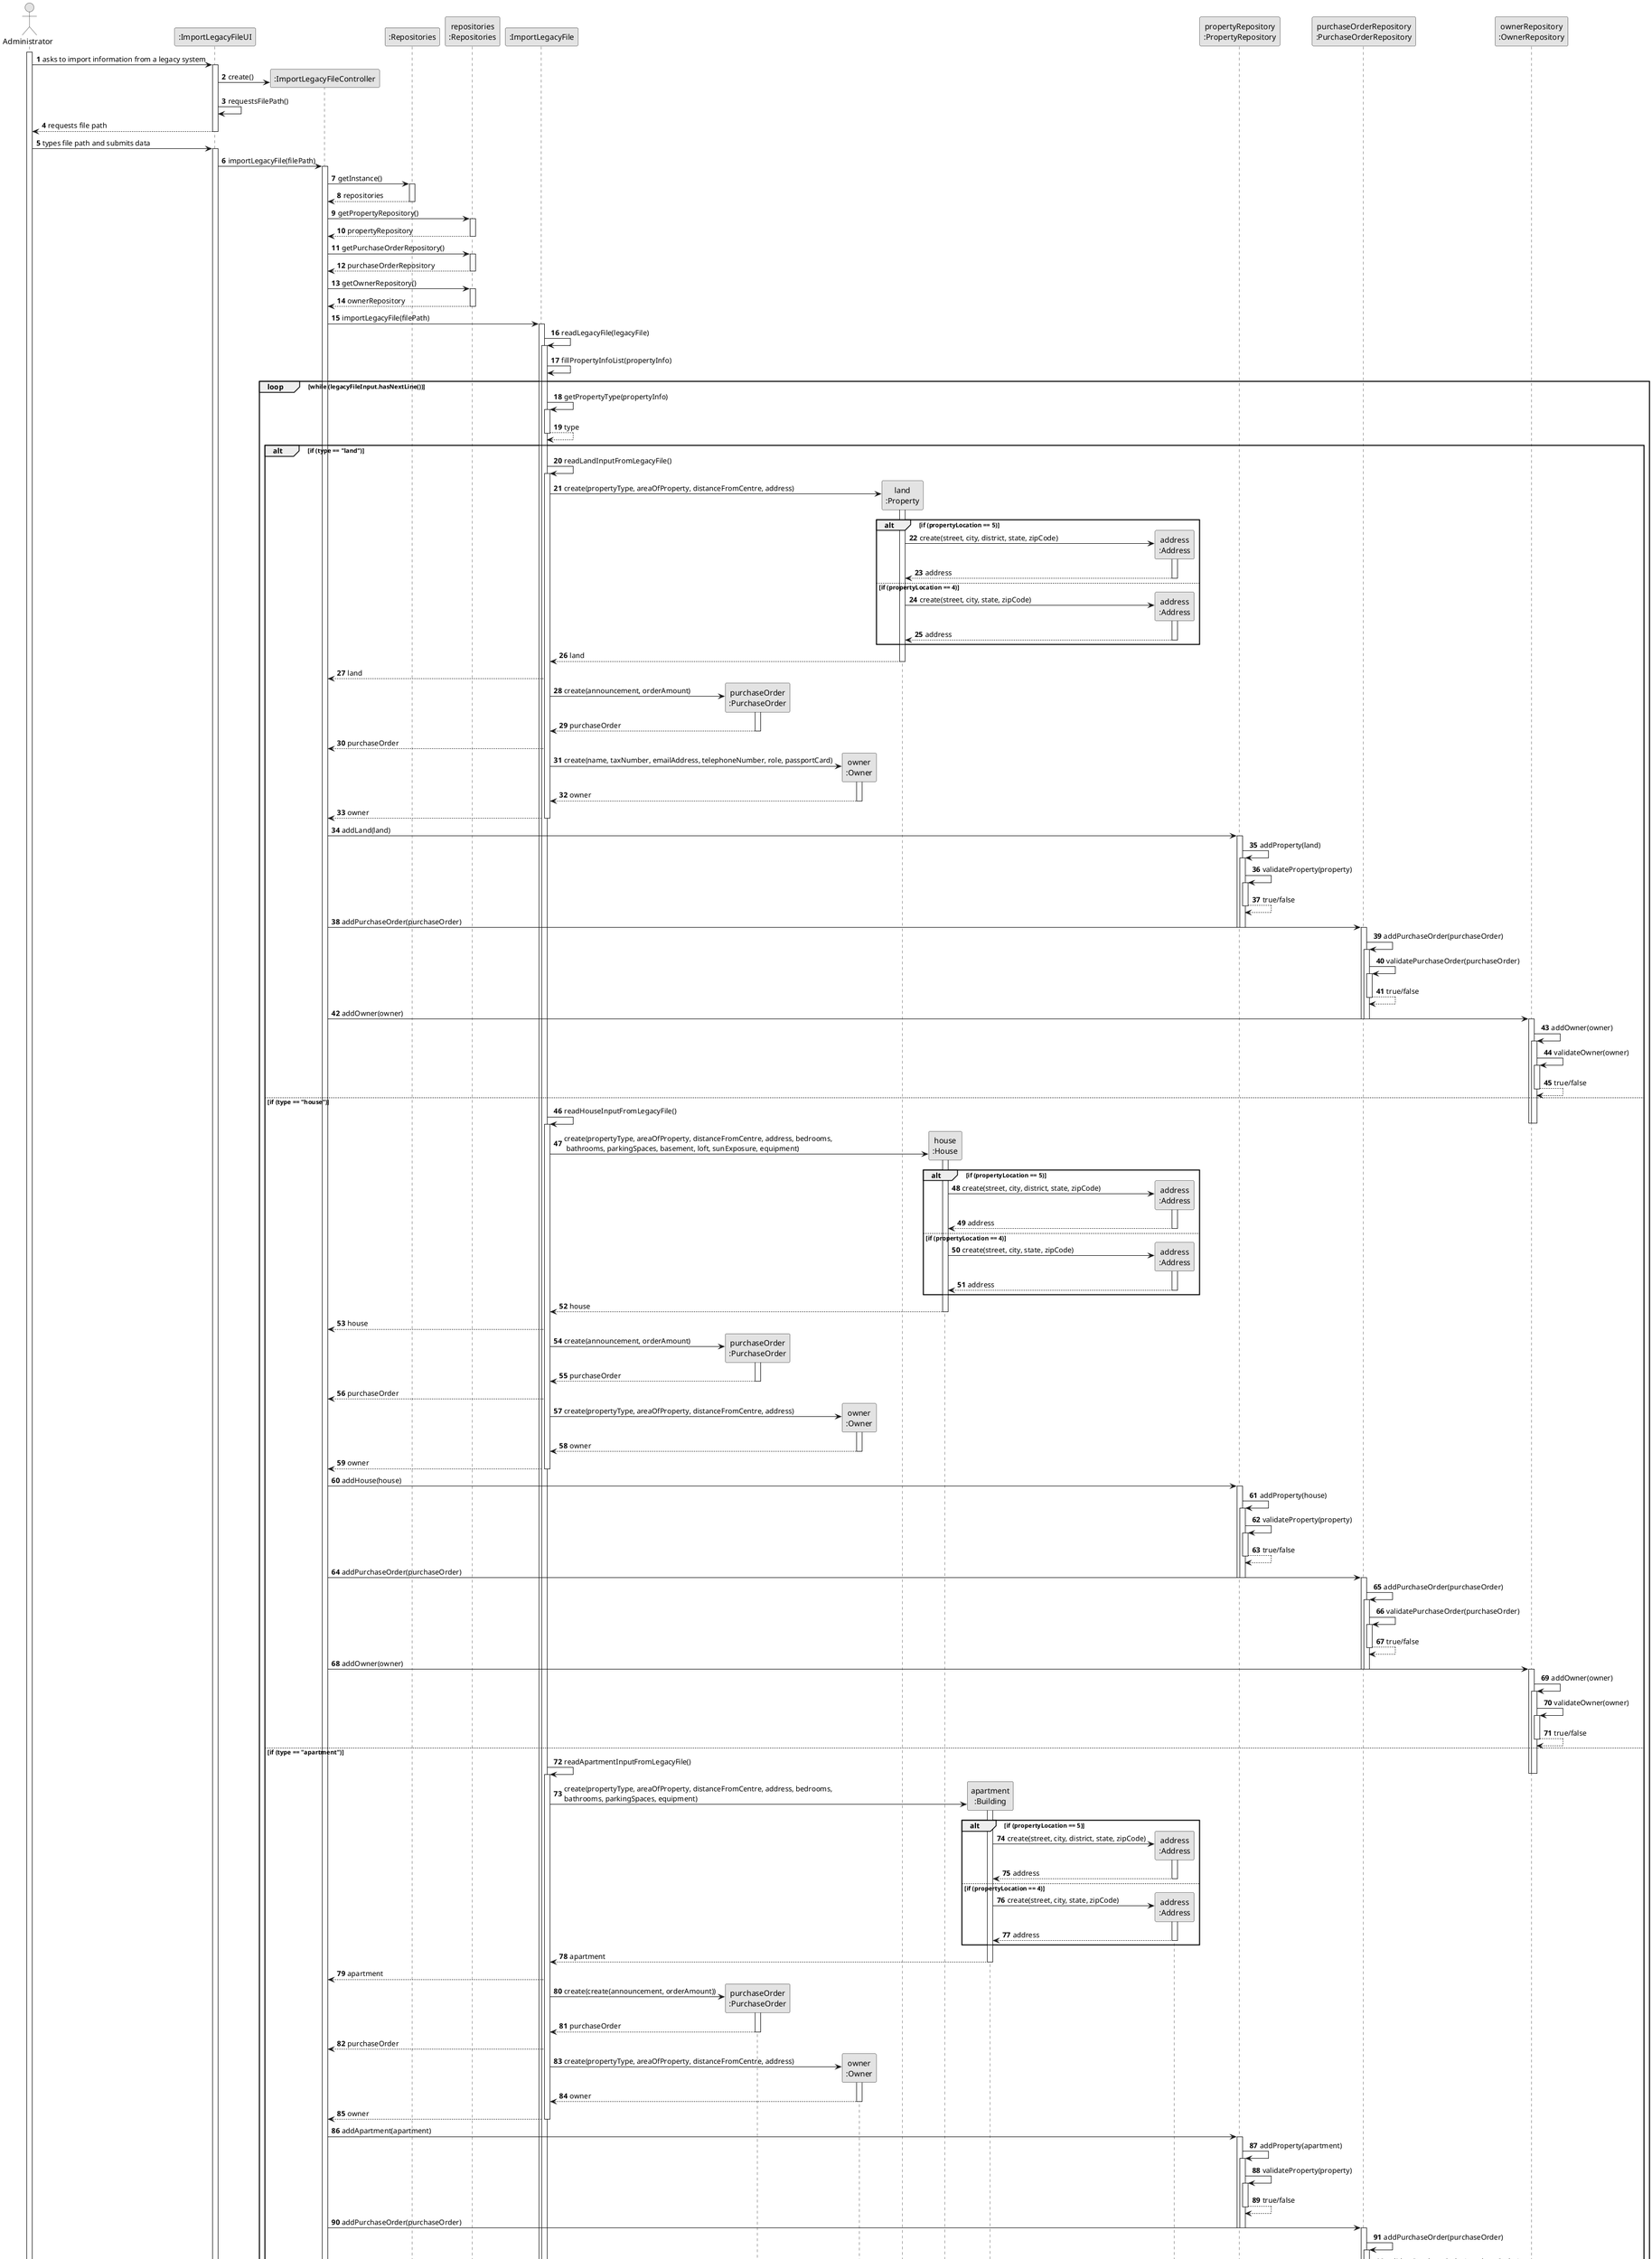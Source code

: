 @startuml
skinparam monochrome true
skinparam packageStyle rectangle
skinparam shadowing false

autonumber

'hide footbox
actor "Administrator" as Admin
participant ":ImportLegacyFileUI" as UI
participant ":ImportLegacyFileController" as Controller
participant ":Repositories" as Repository
participant "repositories\n:Repositories" as Repositories
participant ":ImportLegacyFile" as ImportLegacyFile

participant "purchaseOrder\n:PurchaseOrder" as PurchaseOrder
participant "owner\n:Owner" as Owner
participant "land\n:Property" as Property
participant "house\n:House" as House
participant "apartment\n:Building" as Building
participant "address\n:Address" as Address
participant "propertyRepository\n:PropertyRepository" as PropertyRepository
participant "purchaseOrderRepository\n:PurchaseOrderRepository" as PurchaseOrderRepository
participant "ownerRepository\n:OwnerRepository" as OwnerRepository

activate Admin

        Admin -> UI : asks to import information from a legacy system
        activate UI

            UI -> Controller** : create()

            UI -> UI : requestsFilePath()

        UI --> Admin : requests file path
            deactivate UI

    Admin -> UI : types file path and submits data
    activate UI

            UI -> Controller : importLegacyFile(filePath)
            activate Controller

                Controller -> Repository : getInstance()
                activate Repository

                Repository --> Controller: repositories
                    deactivate Repository

                Controller -> Repositories : getPropertyRepository()
                activate Repositories

                Repositories --> Controller: propertyRepository
                    deactivate Repositories

                Controller -> Repositories : getPurchaseOrderRepository()
                activate Repositories

                Repositories --> Controller: purchaseOrderRepository
                    deactivate Repositories

                Controller -> Repositories : getOwnerRepository()
                activate Repositories

                Repositories --> Controller: ownerRepository
                    deactivate Repositories

                Controller -> ImportLegacyFile : importLegacyFile(filePath)
                activate ImportLegacyFile

                    ImportLegacyFile -> ImportLegacyFile : readLegacyFile(legacyFile)
                    activate ImportLegacyFile

                        ImportLegacyFile -> ImportLegacyFile : fillPropertyInfoList(propertyInfo)

            loop while (legacyFileInput.hasNextLine())

                            ImportLegacyFile -> ImportLegacyFile : getPropertyType(propertyInfo)
                            activate ImportLegacyFile

                                ImportLegacyFile --> ImportLegacyFile : type
                                deactivate ImportLegacyFile

                alt if (type == "land")

                    ImportLegacyFile -> ImportLegacyFile : readLandInputFromLegacyFile()
                    activate ImportLegacyFile

                        ImportLegacyFile -> Property** : create(propertyType, areaOfProperty, distanceFromCentre, address)
                        activate Property

                            alt if (propertyLocation == 5)

                            Property -> Address** : create(street, city, district, state, zipCode)
                            activate Address

                                Address --> Property : address
                                    deactivate Address

                            else if (propertyLocation == 4)

                            Property -> Address** : create(street, city, state, zipCode)
                            activate Address

                                Address --> Property : address
                                    deactivate Address

                            end

                        Property --> ImportLegacyFile : land
                            deactivate Property

                        ImportLegacyFile --> Controller : land

                        ImportLegacyFile -> PurchaseOrder** : create(announcement, orderAmount)
                        activate PurchaseOrder

                        PurchaseOrder --> ImportLegacyFile : purchaseOrder
                            deactivate PurchaseOrder

                        ImportLegacyFile --> Controller : purchaseOrder

                        ImportLegacyFile -> Owner** : create(name, taxNumber, emailAddress, telephoneNumber, role, passportCard)
                        activate Owner

                        Owner --> ImportLegacyFile : owner
                            deactivate Owner

                        ImportLegacyFile --> Controller : owner
                            deactivate ImportLegacyFile

                Controller -> PropertyRepository : addLand(land)
                activate PropertyRepository

                    PropertyRepository -> PropertyRepository : addProperty(land)
                    activate PropertyRepository

                        PropertyRepository -> PropertyRepository : validateProperty(property)
                            activate PropertyRepository

                        PropertyRepository --> PropertyRepository : true/false
                            deactivate PropertyRepository

                Controller -> PurchaseOrderRepository : addPurchaseOrder(purchaseOrder)
                    deactivate PropertyRepository
                deactivate PropertyRepository
                activate PurchaseOrderRepository

                    PurchaseOrderRepository -> PurchaseOrderRepository : addPurchaseOrder(purchaseOrder)
                    activate PurchaseOrderRepository

                        PurchaseOrderRepository -> PurchaseOrderRepository : validatePurchaseOrder(purchaseOrder)
                            activate PurchaseOrderRepository

                        PurchaseOrderRepository --> PurchaseOrderRepository : true/false
                            deactivate PurchaseOrderRepository

                Controller -> OwnerRepository : addOwner(owner)
                    deactivate PurchaseOrderRepository
                deactivate PurchaseOrderRepository
                activate OwnerRepository

                    OwnerRepository -> OwnerRepository : addOwner(owner)
                    activate OwnerRepository

                        OwnerRepository -> OwnerRepository : validateOwner(owner)
                        activate OwnerRepository

                        OwnerRepository --> OwnerRepository : true/false
                            deactivate OwnerRepository


                else if (type == "house")

                    ImportLegacyFile -> ImportLegacyFile : readHouseInputFromLegacyFile()
                            deactivate OwnerRepository
                        deactivate OwnerRepository
                    activate ImportLegacyFile

                        ImportLegacyFile -> House** : create(propertyType, areaOfProperty, distanceFromCentre, address, bedrooms,\n bathrooms, parkingSpaces, basement, loft, sunExposure, equipment)
                        activate House

                            alt if (propertyLocation == 5)

                            House -> Address** : create(street, city, district, state, zipCode)
                            activate Address

                                Address --> House : address
                                    deactivate Address

                            else if (propertyLocation == 4)

                            House -> Address** : create(street, city, state, zipCode)
                            activate Address

                                Address --> House : address
                                    deactivate Address

                            end

                        House --> ImportLegacyFile : house
                            deactivate House

                    ImportLegacyFile --> Controller : house

                        ImportLegacyFile -> PurchaseOrder** : create(announcement, orderAmount)
                        activate PurchaseOrder

                        PurchaseOrder --> ImportLegacyFile : purchaseOrder
                            deactivate PurchaseOrder

                    ImportLegacyFile --> Controller : purchaseOrder

                        ImportLegacyFile -> Owner** : create(propertyType, areaOfProperty, distanceFromCentre, address)
                        activate Owner

                        Owner --> ImportLegacyFile : owner
                            deactivate Owner

                    ImportLegacyFile --> Controller : owner
                             deactivate ImportLegacyFile

                Controller -> PropertyRepository : addHouse(house)
                activate PropertyRepository

                    PropertyRepository -> PropertyRepository : addProperty(house)
                    activate PropertyRepository

                        PropertyRepository -> PropertyRepository : validateProperty(property)
                            activate PropertyRepository

                        PropertyRepository --> PropertyRepository : true/false
                            deactivate PropertyRepository

                Controller -> PurchaseOrderRepository : addPurchaseOrder(purchaseOrder)
                    deactivate PropertyRepository
                deactivate PropertyRepository
                activate PurchaseOrderRepository

                    PurchaseOrderRepository -> PurchaseOrderRepository : addPurchaseOrder(purchaseOrder)
                    activate PurchaseOrderRepository

                        PurchaseOrderRepository -> PurchaseOrderRepository : validatePurchaseOrder(purchaseOrder)
                            activate PurchaseOrderRepository

                        PurchaseOrderRepository --> PurchaseOrderRepository : true/false
                            deactivate PurchaseOrderRepository

                Controller -> OwnerRepository : addOwner(owner)
                    deactivate PurchaseOrderRepository
                deactivate PurchaseOrderRepository
                activate OwnerRepository

                    OwnerRepository -> OwnerRepository : addOwner(owner)
                    activate OwnerRepository

                        OwnerRepository -> OwnerRepository : validateOwner(owner)
                        activate OwnerRepository

                        OwnerRepository --> OwnerRepository : true/false
                            deactivate OwnerRepository



                else if (type == "apartment")

                    ImportLegacyFile -> ImportLegacyFile : readApartmentInputFromLegacyFile()
                        deactivate OwnerRepository
                    deactivate OwnerRepository
                    activate ImportLegacyFile

                        ImportLegacyFile -> Building** : create(propertyType, areaOfProperty, distanceFromCentre, address, bedrooms,\nbathrooms, parkingSpaces, equipment)
                        activate Building

                            alt if (propertyLocation == 5)

                            Building -> Address** : create(street, city, district, state, zipCode)
                            activate Address

                                Address --> Building : address
                                    deactivate Address

                            else if (propertyLocation == 4)

                            Building -> Address** : create(street, city, state, zipCode)
                            activate Address

                                Address --> Building : address
                                    deactivate Address

                            end

                        Building --> ImportLegacyFile : apartment
                            deactivate Building

                    ImportLegacyFile --> Controller : apartment

                        ImportLegacyFile -> PurchaseOrder** : create(create(announcement, orderAmount))
                        activate PurchaseOrder

                        PurchaseOrder --> ImportLegacyFile : purchaseOrder
                            deactivate PurchaseOrder

                    ImportLegacyFile --> Controller : purchaseOrder

                        ImportLegacyFile -> Owner** : create(propertyType, areaOfProperty, distanceFromCentre, address)
                        activate Owner

                        Owner --> ImportLegacyFile : owner
                            deactivate Owner

                    ImportLegacyFile --> Controller : owner
                              deactivate ImportLegacyFile

                Controller -> PropertyRepository : addApartment(apartment)
                activate PropertyRepository

                    PropertyRepository -> PropertyRepository : addProperty(apartment)
                    activate PropertyRepository

                        PropertyRepository -> PropertyRepository : validateProperty(property)
                            activate PropertyRepository

                        PropertyRepository --> PropertyRepository : true/false
                            deactivate PropertyRepository

                Controller -> PurchaseOrderRepository : addPurchaseOrder(purchaseOrder)
                    deactivate PropertyRepository
                deactivate PropertyRepository
                activate PurchaseOrderRepository

                    PurchaseOrderRepository -> PurchaseOrderRepository : addPurchaseOrder(purchaseOrder)
                    activate PurchaseOrderRepository

                        PurchaseOrderRepository -> PurchaseOrderRepository : validatePurchaseOrder(purchaseOrder)
                            activate PurchaseOrderRepository

                        PurchaseOrderRepository --> PurchaseOrderRepository : true/false
                            deactivate PurchaseOrderRepository

                Controller -> OwnerRepository : addOwner(owner)
                    deactivate PurchaseOrderRepository
                deactivate PurchaseOrderRepository
                activate OwnerRepository

                    OwnerRepository -> OwnerRepository : addOwner(owner)
                    activate OwnerRepository

                        OwnerRepository -> OwnerRepository : validateOwner(owner)
                        activate OwnerRepository

                        OwnerRepository --> OwnerRepository : true/false
                            deactivate OwnerRepository

                end
            end

                ImportLegacyFile --> Controller : legacyFile
                        deactivate OwnerRepository
                    deactivate OwnerRepository
                    deactivate ImportLegacyFile

            Controller --> UI : legacyFile

    UI --> Admin : displays operation success
        deactivate UI

deactivate Admin

@enduml